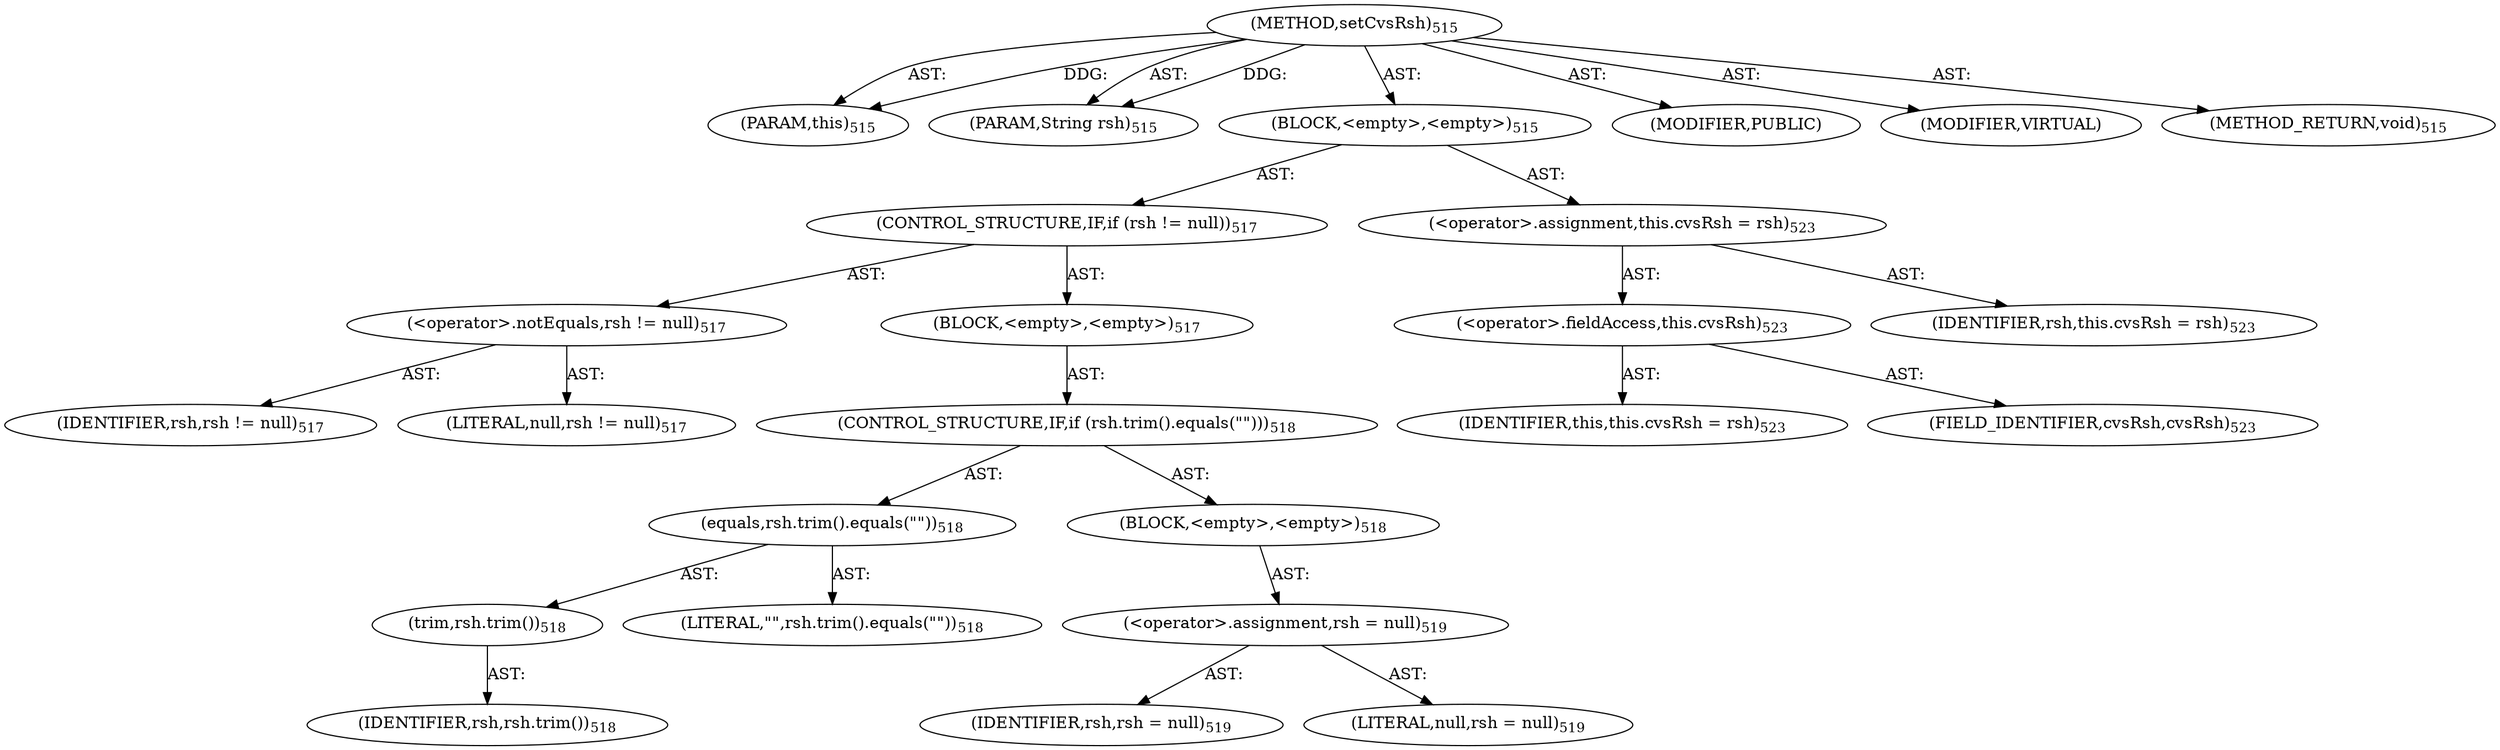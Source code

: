 digraph "setCvsRsh" {  
"111669149708" [label = <(METHOD,setCvsRsh)<SUB>515</SUB>> ]
"115964117002" [label = <(PARAM,this)<SUB>515</SUB>> ]
"115964117034" [label = <(PARAM,String rsh)<SUB>515</SUB>> ]
"25769803853" [label = <(BLOCK,&lt;empty&gt;,&lt;empty&gt;)<SUB>515</SUB>> ]
"47244640307" [label = <(CONTROL_STRUCTURE,IF,if (rsh != null))<SUB>517</SUB>> ]
"30064771389" [label = <(&lt;operator&gt;.notEquals,rsh != null)<SUB>517</SUB>> ]
"68719477027" [label = <(IDENTIFIER,rsh,rsh != null)<SUB>517</SUB>> ]
"90194313272" [label = <(LITERAL,null,rsh != null)<SUB>517</SUB>> ]
"25769803854" [label = <(BLOCK,&lt;empty&gt;,&lt;empty&gt;)<SUB>517</SUB>> ]
"47244640308" [label = <(CONTROL_STRUCTURE,IF,if (rsh.trim().equals(&quot;&quot;)))<SUB>518</SUB>> ]
"30064771390" [label = <(equals,rsh.trim().equals(&quot;&quot;))<SUB>518</SUB>> ]
"30064771391" [label = <(trim,rsh.trim())<SUB>518</SUB>> ]
"68719477028" [label = <(IDENTIFIER,rsh,rsh.trim())<SUB>518</SUB>> ]
"90194313273" [label = <(LITERAL,&quot;&quot;,rsh.trim().equals(&quot;&quot;))<SUB>518</SUB>> ]
"25769803855" [label = <(BLOCK,&lt;empty&gt;,&lt;empty&gt;)<SUB>518</SUB>> ]
"30064771392" [label = <(&lt;operator&gt;.assignment,rsh = null)<SUB>519</SUB>> ]
"68719477029" [label = <(IDENTIFIER,rsh,rsh = null)<SUB>519</SUB>> ]
"90194313274" [label = <(LITERAL,null,rsh = null)<SUB>519</SUB>> ]
"30064771393" [label = <(&lt;operator&gt;.assignment,this.cvsRsh = rsh)<SUB>523</SUB>> ]
"30064771394" [label = <(&lt;operator&gt;.fieldAccess,this.cvsRsh)<SUB>523</SUB>> ]
"68719476782" [label = <(IDENTIFIER,this,this.cvsRsh = rsh)<SUB>523</SUB>> ]
"55834574923" [label = <(FIELD_IDENTIFIER,cvsRsh,cvsRsh)<SUB>523</SUB>> ]
"68719477030" [label = <(IDENTIFIER,rsh,this.cvsRsh = rsh)<SUB>523</SUB>> ]
"133143986226" [label = <(MODIFIER,PUBLIC)> ]
"133143986227" [label = <(MODIFIER,VIRTUAL)> ]
"128849018892" [label = <(METHOD_RETURN,void)<SUB>515</SUB>> ]
  "111669149708" -> "115964117002"  [ label = "AST: "] 
  "111669149708" -> "115964117034"  [ label = "AST: "] 
  "111669149708" -> "25769803853"  [ label = "AST: "] 
  "111669149708" -> "133143986226"  [ label = "AST: "] 
  "111669149708" -> "133143986227"  [ label = "AST: "] 
  "111669149708" -> "128849018892"  [ label = "AST: "] 
  "25769803853" -> "47244640307"  [ label = "AST: "] 
  "25769803853" -> "30064771393"  [ label = "AST: "] 
  "47244640307" -> "30064771389"  [ label = "AST: "] 
  "47244640307" -> "25769803854"  [ label = "AST: "] 
  "30064771389" -> "68719477027"  [ label = "AST: "] 
  "30064771389" -> "90194313272"  [ label = "AST: "] 
  "25769803854" -> "47244640308"  [ label = "AST: "] 
  "47244640308" -> "30064771390"  [ label = "AST: "] 
  "47244640308" -> "25769803855"  [ label = "AST: "] 
  "30064771390" -> "30064771391"  [ label = "AST: "] 
  "30064771390" -> "90194313273"  [ label = "AST: "] 
  "30064771391" -> "68719477028"  [ label = "AST: "] 
  "25769803855" -> "30064771392"  [ label = "AST: "] 
  "30064771392" -> "68719477029"  [ label = "AST: "] 
  "30064771392" -> "90194313274"  [ label = "AST: "] 
  "30064771393" -> "30064771394"  [ label = "AST: "] 
  "30064771393" -> "68719477030"  [ label = "AST: "] 
  "30064771394" -> "68719476782"  [ label = "AST: "] 
  "30064771394" -> "55834574923"  [ label = "AST: "] 
  "111669149708" -> "115964117002"  [ label = "DDG: "] 
  "111669149708" -> "115964117034"  [ label = "DDG: "] 
}
